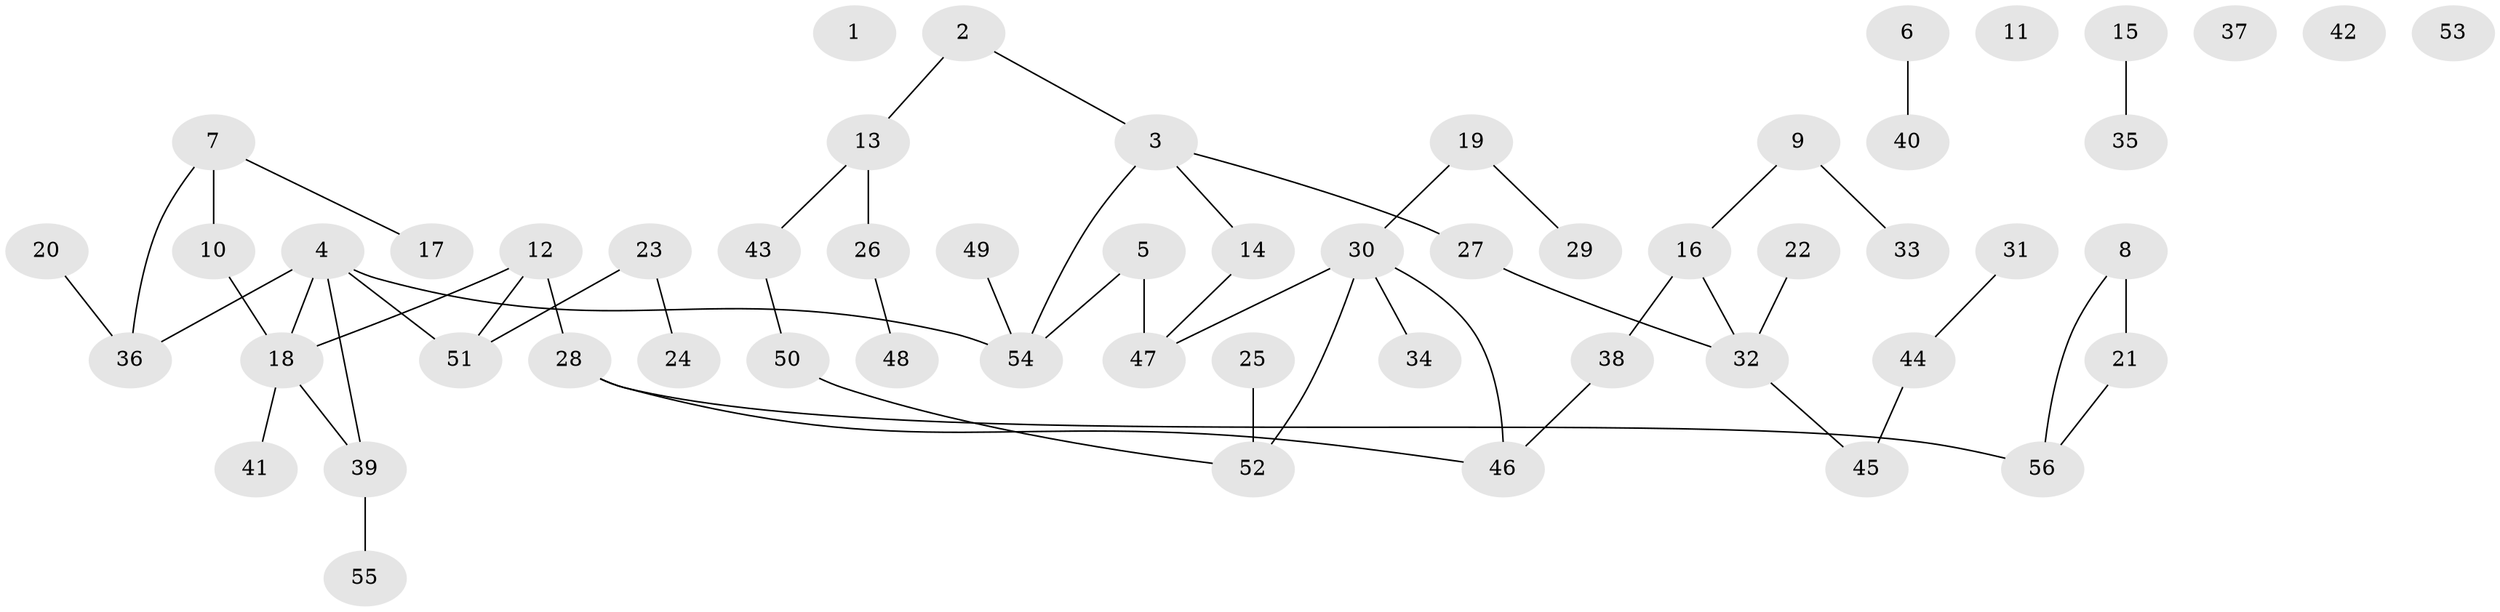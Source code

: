 // coarse degree distribution, {0: 0.23333333333333334, 5: 0.03333333333333333, 9: 0.03333333333333333, 3: 0.13333333333333333, 1: 0.3333333333333333, 2: 0.2, 4: 0.03333333333333333}
// Generated by graph-tools (version 1.1) at 2025/16/03/04/25 18:16:24]
// undirected, 56 vertices, 56 edges
graph export_dot {
graph [start="1"]
  node [color=gray90,style=filled];
  1;
  2;
  3;
  4;
  5;
  6;
  7;
  8;
  9;
  10;
  11;
  12;
  13;
  14;
  15;
  16;
  17;
  18;
  19;
  20;
  21;
  22;
  23;
  24;
  25;
  26;
  27;
  28;
  29;
  30;
  31;
  32;
  33;
  34;
  35;
  36;
  37;
  38;
  39;
  40;
  41;
  42;
  43;
  44;
  45;
  46;
  47;
  48;
  49;
  50;
  51;
  52;
  53;
  54;
  55;
  56;
  2 -- 3;
  2 -- 13;
  3 -- 14;
  3 -- 27;
  3 -- 54;
  4 -- 18;
  4 -- 36;
  4 -- 39;
  4 -- 51;
  4 -- 54;
  5 -- 47;
  5 -- 54;
  6 -- 40;
  7 -- 10;
  7 -- 17;
  7 -- 36;
  8 -- 21;
  8 -- 56;
  9 -- 16;
  9 -- 33;
  10 -- 18;
  12 -- 18;
  12 -- 28;
  12 -- 51;
  13 -- 26;
  13 -- 43;
  14 -- 47;
  15 -- 35;
  16 -- 32;
  16 -- 38;
  18 -- 39;
  18 -- 41;
  19 -- 29;
  19 -- 30;
  20 -- 36;
  21 -- 56;
  22 -- 32;
  23 -- 24;
  23 -- 51;
  25 -- 52;
  26 -- 48;
  27 -- 32;
  28 -- 46;
  28 -- 56;
  30 -- 34;
  30 -- 46;
  30 -- 47;
  30 -- 52;
  31 -- 44;
  32 -- 45;
  38 -- 46;
  39 -- 55;
  43 -- 50;
  44 -- 45;
  49 -- 54;
  50 -- 52;
}
